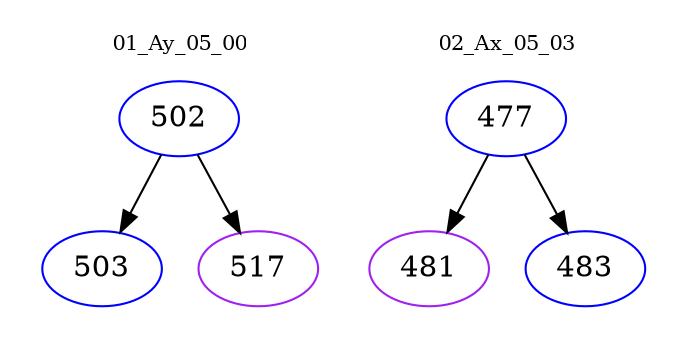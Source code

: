 digraph{
subgraph cluster_0 {
color = white
label = "01_Ay_05_00";
fontsize=10;
T0_502 [label="502", color="blue"]
T0_502 -> T0_503 [color="black"]
T0_503 [label="503", color="blue"]
T0_502 -> T0_517 [color="black"]
T0_517 [label="517", color="purple"]
}
subgraph cluster_1 {
color = white
label = "02_Ax_05_03";
fontsize=10;
T1_477 [label="477", color="blue"]
T1_477 -> T1_481 [color="black"]
T1_481 [label="481", color="purple"]
T1_477 -> T1_483 [color="black"]
T1_483 [label="483", color="blue"]
}
}
